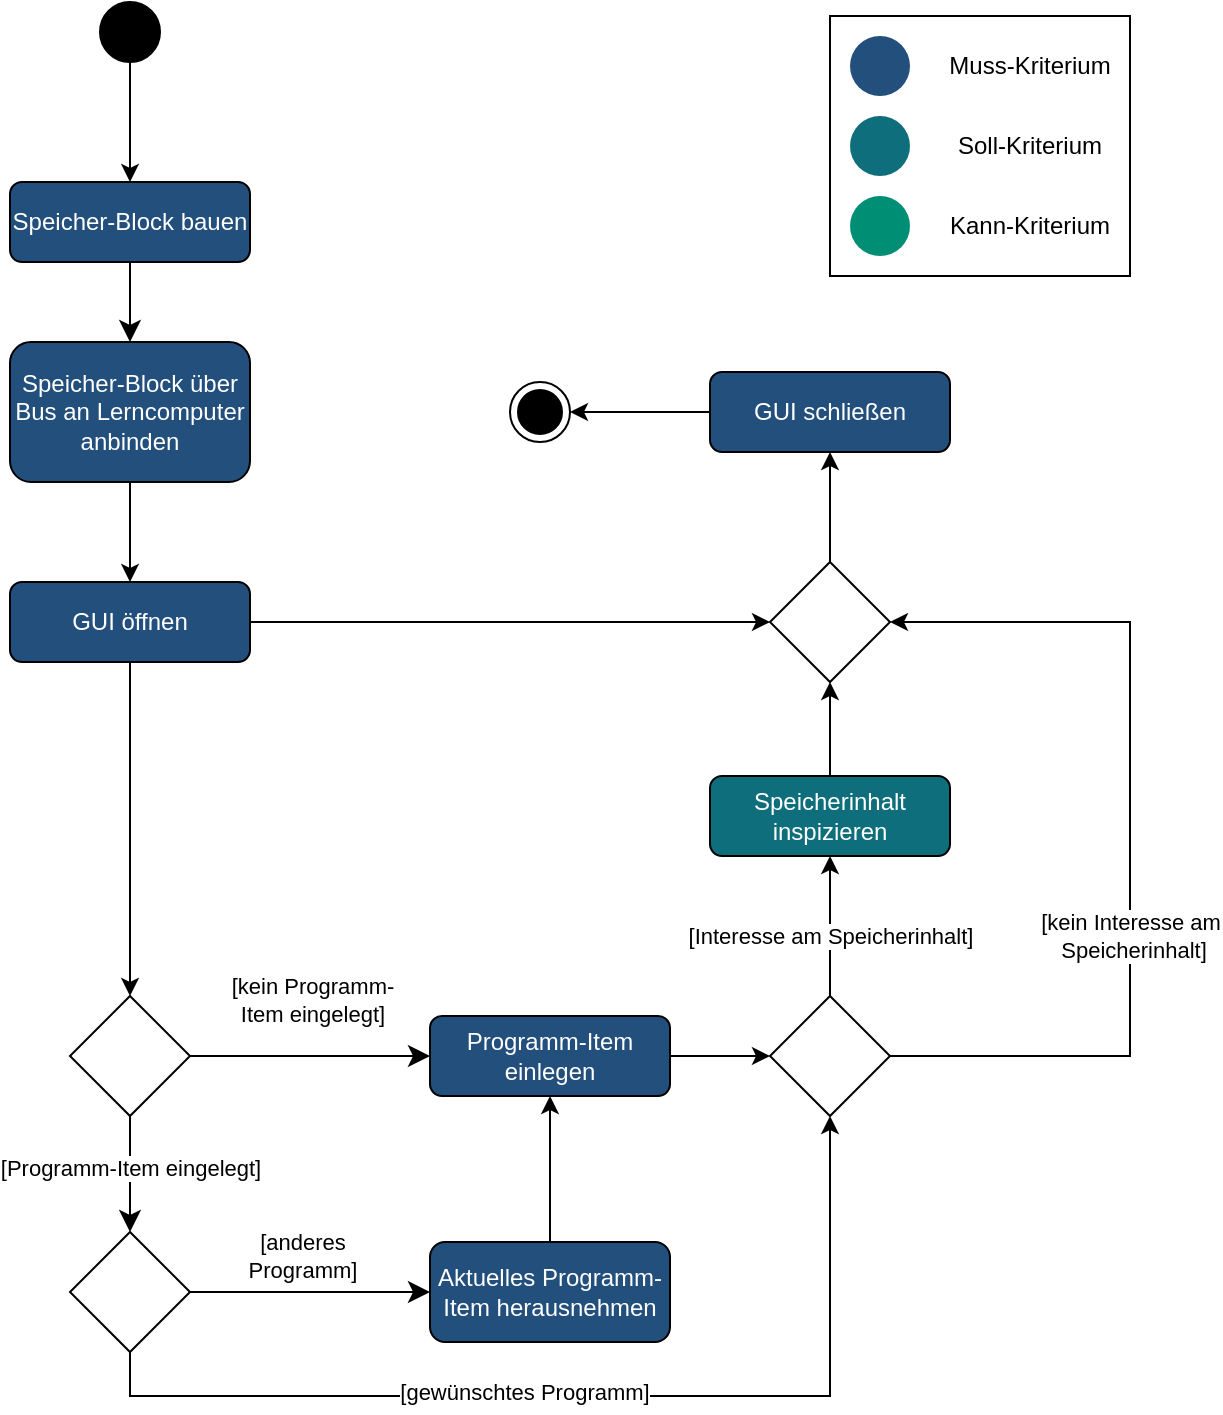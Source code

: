 <mxfile version="22.1.4" type="github">
  <diagram id="wFE0QG_FPsp0jaGvCLVb" name="Page-1">
    <mxGraphModel dx="1105" dy="596" grid="1" gridSize="10" guides="1" tooltips="1" connect="1" arrows="1" fold="1" page="1" pageScale="1" pageWidth="850" pageHeight="1100" math="0" shadow="0">
      <root>
        <mxCell id="0" />
        <mxCell id="1" parent="0" />
        <mxCell id="zqyr1evyY5kLlcFFN8B--1" value="" style="rounded=0;html=1;jettySize=auto;orthogonalLoop=1;fontSize=11;endArrow=classic;endFill=1;endSize=8;strokeWidth=1;shadow=0;labelBackgroundColor=default;edgeStyle=orthogonalEdgeStyle;" parent="1" source="zqyr1evyY5kLlcFFN8B--2" target="zqyr1evyY5kLlcFFN8B--18" edge="1">
          <mxGeometry relative="1" as="geometry" />
        </mxCell>
        <mxCell id="zqyr1evyY5kLlcFFN8B--2" value="Speicher-Block bauen" style="rounded=1;whiteSpace=wrap;html=1;fontSize=12;glass=0;strokeWidth=1;shadow=0;fontColor=#ffffff;fillColor=#234f7c;" parent="1" vertex="1">
          <mxGeometry x="160" y="103" width="120" height="40" as="geometry" />
        </mxCell>
        <mxCell id="zqyr1evyY5kLlcFFN8B--3" value="[Programm-Item eingelegt]" style="rounded=0;html=1;jettySize=auto;orthogonalLoop=1;fontSize=11;endArrow=classic;endFill=1;endSize=8;strokeWidth=1;shadow=0;labelBackgroundColor=default;edgeStyle=orthogonalEdgeStyle;" parent="1" source="zqyr1evyY5kLlcFFN8B--5" target="zqyr1evyY5kLlcFFN8B--12" edge="1">
          <mxGeometry x="-0.121" relative="1" as="geometry">
            <mxPoint as="offset" />
          </mxGeometry>
        </mxCell>
        <mxCell id="zqyr1evyY5kLlcFFN8B--4" value="[kein Programm-&lt;br&gt;Item eingelegt]" style="edgeStyle=orthogonalEdgeStyle;rounded=0;html=1;jettySize=auto;orthogonalLoop=1;fontSize=11;endArrow=classic;endFill=1;endSize=8;strokeWidth=1;shadow=0;labelBackgroundColor=default;" parent="1" source="zqyr1evyY5kLlcFFN8B--5" target="zqyr1evyY5kLlcFFN8B--8" edge="1">
          <mxGeometry x="0.02" y="28" relative="1" as="geometry">
            <mxPoint as="offset" />
            <mxPoint x="292" y="540" as="sourcePoint" />
            <mxPoint x="367" y="540" as="targetPoint" />
          </mxGeometry>
        </mxCell>
        <mxCell id="zqyr1evyY5kLlcFFN8B--5" value="" style="rhombus;whiteSpace=wrap;html=1;shadow=0;fontFamily=Helvetica;fontSize=12;align=center;strokeWidth=1;spacing=6;spacingTop=-4;" parent="1" vertex="1">
          <mxGeometry x="190" y="510" width="60" height="60" as="geometry" />
        </mxCell>
        <mxCell id="zqyr1evyY5kLlcFFN8B--7" style="edgeStyle=orthogonalEdgeStyle;rounded=0;orthogonalLoop=1;jettySize=auto;html=1;" parent="1" source="zqyr1evyY5kLlcFFN8B--41" target="zqyr1evyY5kLlcFFN8B--23" edge="1">
          <mxGeometry relative="1" as="geometry">
            <Array as="points">
              <mxPoint x="570" y="323" />
            </Array>
          </mxGeometry>
        </mxCell>
        <mxCell id="zqyr1evyY5kLlcFFN8B--8" value="Programm-Item einlegen" style="rounded=1;whiteSpace=wrap;html=1;fontSize=12;glass=0;strokeWidth=1;shadow=0;fontColor=#ffffff;fillColor=#234F7C;" parent="1" vertex="1">
          <mxGeometry x="370" y="520" width="120" height="40" as="geometry" />
        </mxCell>
        <mxCell id="zqyr1evyY5kLlcFFN8B--9" value="[anderes &lt;br&gt;Programm]" style="rounded=0;html=1;jettySize=auto;orthogonalLoop=1;fontSize=11;endArrow=classic;endFill=1;endSize=8;strokeWidth=1;shadow=0;labelBackgroundColor=default;edgeStyle=orthogonalEdgeStyle;" parent="1" source="zqyr1evyY5kLlcFFN8B--12" target="zqyr1evyY5kLlcFFN8B--14" edge="1">
          <mxGeometry x="-0.067" y="18" relative="1" as="geometry">
            <mxPoint as="offset" />
          </mxGeometry>
        </mxCell>
        <mxCell id="zqyr1evyY5kLlcFFN8B--10" style="edgeStyle=orthogonalEdgeStyle;rounded=0;orthogonalLoop=1;jettySize=auto;html=1;" parent="1" source="zqyr1evyY5kLlcFFN8B--12" target="zqyr1evyY5kLlcFFN8B--38" edge="1">
          <mxGeometry relative="1" as="geometry">
            <mxPoint x="220" y="763.5" as="targetPoint" />
            <Array as="points">
              <mxPoint x="220" y="710" />
              <mxPoint x="570" y="710" />
            </Array>
          </mxGeometry>
        </mxCell>
        <mxCell id="zqyr1evyY5kLlcFFN8B--11" value="[gewünschtes Programm]" style="edgeLabel;html=1;align=center;verticalAlign=middle;resizable=0;points=[];" parent="zqyr1evyY5kLlcFFN8B--10" vertex="1" connectable="0">
          <mxGeometry x="-0.147" y="2" relative="1" as="geometry">
            <mxPoint as="offset" />
          </mxGeometry>
        </mxCell>
        <mxCell id="zqyr1evyY5kLlcFFN8B--12" value="" style="rhombus;whiteSpace=wrap;html=1;shadow=0;fontFamily=Helvetica;fontSize=12;align=center;strokeWidth=1;spacing=6;spacingTop=-4;" parent="1" vertex="1">
          <mxGeometry x="190" y="628" width="60" height="60" as="geometry" />
        </mxCell>
        <mxCell id="zqyr1evyY5kLlcFFN8B--13" style="edgeStyle=orthogonalEdgeStyle;rounded=0;orthogonalLoop=1;jettySize=auto;html=1;" parent="1" source="zqyr1evyY5kLlcFFN8B--14" target="zqyr1evyY5kLlcFFN8B--8" edge="1">
          <mxGeometry relative="1" as="geometry" />
        </mxCell>
        <mxCell id="zqyr1evyY5kLlcFFN8B--14" value="Aktuelles Programm-Item herausnehmen" style="rounded=1;whiteSpace=wrap;html=1;fontSize=12;glass=0;strokeWidth=1;shadow=0;fontColor=#ffffff;fillColor=#234F7C;" parent="1" vertex="1">
          <mxGeometry x="370" y="633" width="120" height="50" as="geometry" />
        </mxCell>
        <mxCell id="zqyr1evyY5kLlcFFN8B--15" style="edgeStyle=orthogonalEdgeStyle;rounded=0;orthogonalLoop=1;jettySize=auto;html=1;" parent="1" source="zqyr1evyY5kLlcFFN8B--16" target="zqyr1evyY5kLlcFFN8B--2" edge="1">
          <mxGeometry relative="1" as="geometry" />
        </mxCell>
        <mxCell id="zqyr1evyY5kLlcFFN8B--16" value="" style="ellipse;fillColor=strokeColor;html=1;" parent="1" vertex="1">
          <mxGeometry x="205" y="13" width="30" height="30" as="geometry" />
        </mxCell>
        <mxCell id="zqyr1evyY5kLlcFFN8B--17" style="edgeStyle=orthogonalEdgeStyle;rounded=0;orthogonalLoop=1;jettySize=auto;html=1;" parent="1" source="zqyr1evyY5kLlcFFN8B--18" target="zqyr1evyY5kLlcFFN8B--21" edge="1">
          <mxGeometry relative="1" as="geometry">
            <Array as="points">
              <mxPoint x="220" y="273" />
              <mxPoint x="220" y="273" />
            </Array>
          </mxGeometry>
        </mxCell>
        <mxCell id="zqyr1evyY5kLlcFFN8B--18" value="Speicher-Block über Bus an Lerncomputer anbinden" style="rounded=1;whiteSpace=wrap;html=1;fontSize=12;glass=0;strokeWidth=1;shadow=0;fontColor=#ffffff;fillColor=#234f7c;" parent="1" vertex="1">
          <mxGeometry x="160" y="183" width="120" height="70" as="geometry" />
        </mxCell>
        <mxCell id="zqyr1evyY5kLlcFFN8B--19" style="edgeStyle=orthogonalEdgeStyle;rounded=0;orthogonalLoop=1;jettySize=auto;html=1;" parent="1" source="zqyr1evyY5kLlcFFN8B--21" target="zqyr1evyY5kLlcFFN8B--5" edge="1">
          <mxGeometry relative="1" as="geometry" />
        </mxCell>
        <mxCell id="zqyr1evyY5kLlcFFN8B--20" style="edgeStyle=orthogonalEdgeStyle;rounded=0;orthogonalLoop=1;jettySize=auto;html=1;" parent="1" source="zqyr1evyY5kLlcFFN8B--21" target="zqyr1evyY5kLlcFFN8B--41" edge="1">
          <mxGeometry relative="1" as="geometry" />
        </mxCell>
        <mxCell id="zqyr1evyY5kLlcFFN8B--21" value="GUI öffnen" style="rounded=1;whiteSpace=wrap;html=1;fontSize=12;glass=0;strokeWidth=1;shadow=0;fillColor=#234F7C;fontColor=#ffffff;" parent="1" vertex="1">
          <mxGeometry x="160" y="303" width="120" height="40" as="geometry" />
        </mxCell>
        <mxCell id="zqyr1evyY5kLlcFFN8B--22" style="edgeStyle=orthogonalEdgeStyle;rounded=0;orthogonalLoop=1;jettySize=auto;html=1;" parent="1" source="zqyr1evyY5kLlcFFN8B--23" target="zqyr1evyY5kLlcFFN8B--39" edge="1">
          <mxGeometry relative="1" as="geometry" />
        </mxCell>
        <mxCell id="zqyr1evyY5kLlcFFN8B--23" value="GUI schließen" style="rounded=1;whiteSpace=wrap;html=1;fontSize=12;glass=0;strokeWidth=1;shadow=0;fillColor=#234F7C;fontColor=#ffffff;" parent="1" vertex="1">
          <mxGeometry x="510" y="198" width="120" height="40" as="geometry" />
        </mxCell>
        <mxCell id="zqyr1evyY5kLlcFFN8B--37" value="" style="edgeStyle=orthogonalEdgeStyle;rounded=0;orthogonalLoop=1;jettySize=auto;html=1;" parent="1" source="zqyr1evyY5kLlcFFN8B--8" target="zqyr1evyY5kLlcFFN8B--38" edge="1">
          <mxGeometry relative="1" as="geometry">
            <mxPoint x="440" y="540" as="sourcePoint" />
            <mxPoint x="170" y="772.5" as="targetPoint" />
            <Array as="points" />
          </mxGeometry>
        </mxCell>
        <mxCell id="zqyr1evyY5kLlcFFN8B--48" style="edgeStyle=orthogonalEdgeStyle;rounded=0;orthogonalLoop=1;jettySize=auto;html=1;" parent="1" source="zqyr1evyY5kLlcFFN8B--38" target="zqyr1evyY5kLlcFFN8B--41" edge="1">
          <mxGeometry relative="1" as="geometry">
            <mxPoint x="690.059" y="469.941" as="targetPoint" />
            <Array as="points">
              <mxPoint x="720" y="540" />
              <mxPoint x="720" y="323" />
            </Array>
          </mxGeometry>
        </mxCell>
        <mxCell id="zqyr1evyY5kLlcFFN8B--51" value="[kein Interesse am&lt;br&gt;&amp;nbsp;Speicherinhalt]" style="edgeLabel;html=1;align=center;verticalAlign=middle;resizable=0;points=[];" parent="zqyr1evyY5kLlcFFN8B--48" vertex="1" connectable="0">
          <mxGeometry x="-0.23" relative="1" as="geometry">
            <mxPoint y="-4" as="offset" />
          </mxGeometry>
        </mxCell>
        <mxCell id="zqyr1evyY5kLlcFFN8B--49" style="edgeStyle=orthogonalEdgeStyle;rounded=0;orthogonalLoop=1;jettySize=auto;html=1;" parent="1" source="zqyr1evyY5kLlcFFN8B--38" target="zqyr1evyY5kLlcFFN8B--43" edge="1">
          <mxGeometry relative="1" as="geometry" />
        </mxCell>
        <mxCell id="zqyr1evyY5kLlcFFN8B--52" value="[Interesse am Speicherinhalt]" style="edgeLabel;html=1;align=center;verticalAlign=middle;resizable=0;points=[];" parent="zqyr1evyY5kLlcFFN8B--49" vertex="1" connectable="0">
          <mxGeometry x="0.117" y="6" relative="1" as="geometry">
            <mxPoint x="6" y="9" as="offset" />
          </mxGeometry>
        </mxCell>
        <mxCell id="zqyr1evyY5kLlcFFN8B--38" value="" style="rhombus;whiteSpace=wrap;html=1;shadow=0;fontFamily=Helvetica;fontSize=12;align=center;strokeWidth=1;spacing=6;spacingTop=-4;" parent="1" vertex="1">
          <mxGeometry x="540" y="510" width="60" height="60" as="geometry" />
        </mxCell>
        <mxCell id="zqyr1evyY5kLlcFFN8B--39" value="" style="ellipse;html=1;shape=endState;fillColor=strokeColor;" parent="1" vertex="1">
          <mxGeometry x="410" y="203" width="30" height="30" as="geometry" />
        </mxCell>
        <mxCell id="zqyr1evyY5kLlcFFN8B--41" value="" style="rhombus;whiteSpace=wrap;html=1;shadow=0;fontFamily=Helvetica;fontSize=12;align=center;strokeWidth=1;spacing=6;spacingTop=-4;" parent="1" vertex="1">
          <mxGeometry x="540" y="293" width="60" height="60" as="geometry" />
        </mxCell>
        <mxCell id="zqyr1evyY5kLlcFFN8B--46" style="edgeStyle=orthogonalEdgeStyle;rounded=0;orthogonalLoop=1;jettySize=auto;html=1;" parent="1" source="zqyr1evyY5kLlcFFN8B--43" target="zqyr1evyY5kLlcFFN8B--41" edge="1">
          <mxGeometry relative="1" as="geometry" />
        </mxCell>
        <mxCell id="zqyr1evyY5kLlcFFN8B--43" value="Speicherinhalt inspizieren" style="rounded=1;whiteSpace=wrap;html=1;fontSize=12;glass=0;strokeWidth=1;shadow=0;fillColor=#0e6e7c;fontColor=#ffffff;" parent="1" vertex="1">
          <mxGeometry x="510" y="400" width="120" height="40" as="geometry" />
        </mxCell>
        <mxCell id="ln4MGgRn93IXkuHyzFdv-1" value="" style="group" vertex="1" connectable="0" parent="1">
          <mxGeometry x="570" y="20" width="150" height="130" as="geometry" />
        </mxCell>
        <mxCell id="ln4MGgRn93IXkuHyzFdv-2" value="" style="ellipse;whiteSpace=wrap;html=1;strokeColor=none;fillColor=#234F7C;" vertex="1" parent="ln4MGgRn93IXkuHyzFdv-1">
          <mxGeometry x="10" y="10" width="30" height="30" as="geometry" />
        </mxCell>
        <mxCell id="ln4MGgRn93IXkuHyzFdv-3" value="" style="ellipse;whiteSpace=wrap;html=1;strokeColor=none;fillColor=#0E6E7C;" vertex="1" parent="ln4MGgRn93IXkuHyzFdv-1">
          <mxGeometry x="10" y="50" width="30" height="30" as="geometry" />
        </mxCell>
        <mxCell id="ln4MGgRn93IXkuHyzFdv-4" value="" style="ellipse;whiteSpace=wrap;html=1;strokeColor=none;fillColor=#008E74;" vertex="1" parent="ln4MGgRn93IXkuHyzFdv-1">
          <mxGeometry x="10" y="90" width="30" height="30" as="geometry" />
        </mxCell>
        <mxCell id="ln4MGgRn93IXkuHyzFdv-5" value="Muss-Kriterium" style="text;html=1;strokeColor=none;fillColor=none;align=center;verticalAlign=middle;whiteSpace=wrap;rounded=0;" vertex="1" parent="ln4MGgRn93IXkuHyzFdv-1">
          <mxGeometry x="50" y="10" width="100" height="30" as="geometry" />
        </mxCell>
        <mxCell id="ln4MGgRn93IXkuHyzFdv-6" value="Soll-Kriterium" style="text;html=1;strokeColor=none;fillColor=none;align=center;verticalAlign=middle;whiteSpace=wrap;rounded=0;" vertex="1" parent="ln4MGgRn93IXkuHyzFdv-1">
          <mxGeometry x="50" y="50" width="100" height="30" as="geometry" />
        </mxCell>
        <mxCell id="ln4MGgRn93IXkuHyzFdv-7" value="Kann-Kriterium" style="text;html=1;strokeColor=none;fillColor=none;align=center;verticalAlign=middle;whiteSpace=wrap;rounded=0;" vertex="1" parent="ln4MGgRn93IXkuHyzFdv-1">
          <mxGeometry x="50" y="90" width="100" height="30" as="geometry" />
        </mxCell>
        <mxCell id="ln4MGgRn93IXkuHyzFdv-8" value="" style="rounded=0;whiteSpace=wrap;html=1;fillColor=none;" vertex="1" parent="ln4MGgRn93IXkuHyzFdv-1">
          <mxGeometry width="150" height="130" as="geometry" />
        </mxCell>
      </root>
    </mxGraphModel>
  </diagram>
</mxfile>
